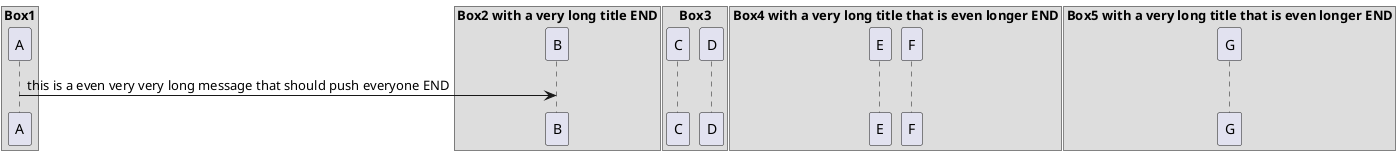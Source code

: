 {
  "sha1": "hpc340o7pppekctc9n02ntl5oa9myu5",
  "insertion": {
    "when": "2024-06-03T18:59:29.831Z",
    "user": "plantuml@gmail.com"
  }
}
@startuml

box "Box1"
       participant A
end box

box "Box2 with a very long title END"
       participant B
end box

box "Box3"
       participant C
       participant D
end box

box "Box4 with a very long title that is even longer END"
       participant E
       participant F
end box

box "Box5 with a very long title that is even longer END"
       participant G
end box

'participant H

A->B : this is a even very very long message that should push everyone END

@enduml
